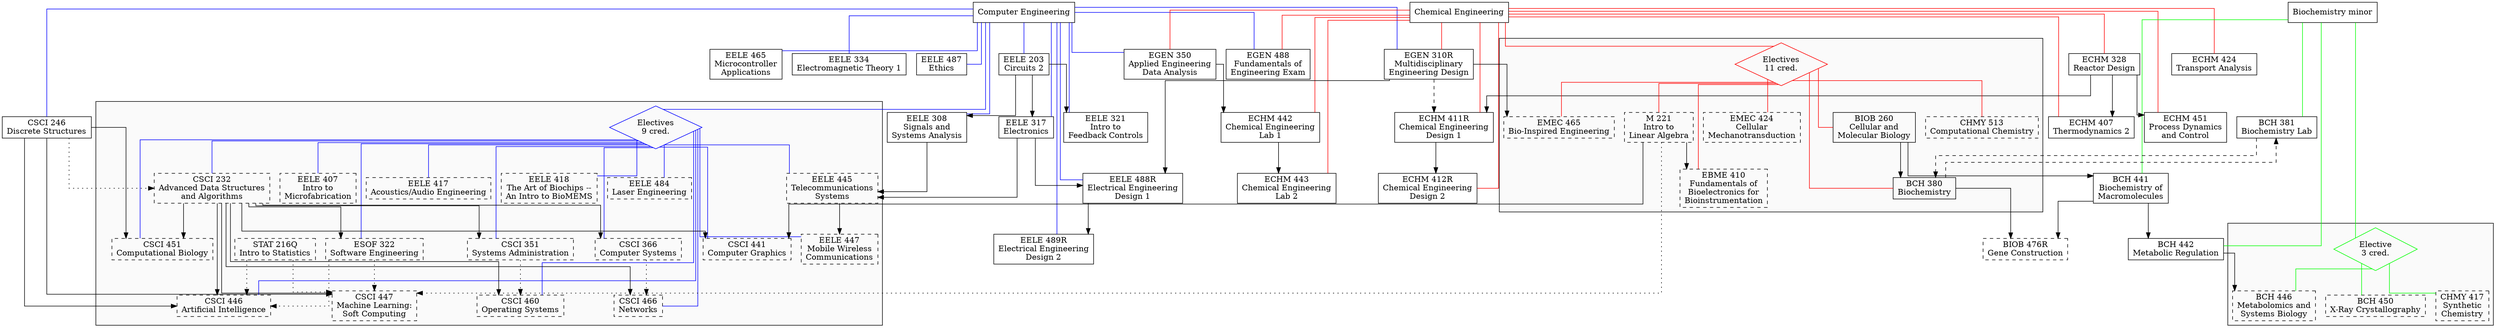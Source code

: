 digraph requirements {
splines=ortho;

{node [shape=box];
	{rank=same;
		"Computer Engineering" ->
		"Chemical Engineering" ->
		"Biochemistry minor"
		[arrowhead=none,color=invis];
	}
}

{node [shape=box];

	"EGEN 350"  [label="\N\nApplied Engineering\nData Analysis"];
	"EGEN 310R" [label="\N\nMultidisciplinary\nEngineering Design"];
	"ECHM 328"  [label="\N\nReactor Design"];
	"ECHM 411R" [label="\N\nChemical Engineering\nDesign 1"];
	"ECHM 442"  [label="\N\nChemical Engineering\nLab 1"];
	"ECHM 407"  [label="\N\nThermodynamics 2"];
	"ECHM 424"  [label="\N\nTransport Analysis"];
	"ECHM 412R" [label="\N\nChemical Engineering\nDesign 2"];
	"ECHM 451"  [label="\N\nProcess Dynamics\nand Control"];
	"EGEN 488"  [label="\N\nFundamentals of\nEngineering Exam"];
	"ECHM 443"  [label="\N\nChemical Engineering\nLab 2"];

	"EELE 203"  [label="\N\nCircuits 2"];
	"EELE 308"  [label="\N\nSignals and\nSystems Analysis"];
	"EELE 317"  [label="\N\nElectronics"];
	"CSCI 246"  [label="\N\nDiscrete Structures"];
	"EELE 465"  [label="\N\nMicrocontroller\nApplications"];
	"EELE 321"  [label="\N\nIntro to\nFeedback Controls"];
	"EELE 334"  [label="\N\nElectromagnetic Theory 1"];
	"EELE 488R" [label="\N\nElectrical Engineering\nDesign 1"];
	"EELE 489R" [label="\N\nElectrical Engineering\nDesign 2"];
	"EELE 487"  [label="\N\nEthics"];

	"BCH 441"   [label="\N\nBiochemistry of\nMacromolecules"];
	"BCH 442"   [label="\N\nMetabolic Regulation"];
	"BCH 381"   [label="\N\nBiochemistry Lab"];

	subgraph cluster_coelectives {
		bgcolor=grey98;

		COELECTIVES [label="Electives\n9 cred.",shape=diamond,color=blue]

		"CSCI 232"  [label="\N\nAdvanced Data Structures\nand Algorithms",style=dashed];
		"CSCI 441"  [label="\N\nComputer Graphics",style=dashed];
		"CSCI 446"  [label="\N\nArtificial Intelligence",style=dashed];
		"CSCI 447"  [label="\N\nMachine Learning:\nSoft Computing",style=dashed];
		"CSCI 451"  [label="\N\nComputational Biology",style=dashed];
		"CSCI 460"  [label="\N\nOperating Systems",style=dashed];
		"CSCI 466"  [label="\N\nNetworks",style=dashed];

		"EELE 407"  [label="\N\nIntro to\nMicrofabrication",style=dashed];
		"EELE 417"  [label="\N\nAcoustics/Audio Engineering",style=dashed];
		"EELE 418"  [label="\N\nThe Art of Biochips --\nAn Intro to BioMEMS",style=dashed];
		"EELE 484"  [label="\N\nLaser Engineering",style=dashed];
		"EELE 447"  [label="\N\nMobile Wireless\nCommunications",style=dashed];

		"CSCI 366"  [label="\N\nComputer Systems",style=dashed];
		"CSCI 351"  [label="\N\nSystems Administration",style=dashed];
		"EELE 445"  [label="\N\nTelecommunications\nSystems",style=dashed];
		"ESOF 322"  [label="\N\nSoftware Engineering",style=dashed];
		"STAT 216Q" [label="\N\nIntro to Statistics",style=dashed];
	}

	subgraph cluster_chelectives {
		bgcolor=grey98;

		CHELECTIVES [label="Electives\n11 cred.",shape=diamond,color=red]

		"BCH 380"   [label="\N\nBiochemistry"];
		"BIOB 260"  [label="\N\nCellular and\nMolecular Biology"];
		"CHMY 513"  [label="\N\nComputational Chemistry",style=dashed];
		"EBME 410"  [label="\N\nFundamentals of\nBioelectronics for\nBioinstrumentation",style=dashed];
		"EMEC 424"  [label="\N\nCellular\nMechanotransduction",style=dashed];
		"EMEC 465"  [label="\N\nBio-Inspired Engineering",style=dashed];
		"M 221"     [label="\N\nIntro to\nLinear Algebra",style=dashed];
	}

	subgraph cluster_bcelectives {
		bgcolor=grey98;

		BCELECTIVES [label="Elective\n3 cred.",shape=diamond,color=green]

		"BCH 446"   [label="\N\nMetabolomics and\nSystems Biology",style=dashed];
		"BCH 450"   [label="\N\nX-Ray Crystallography",style=dashed];
		"CHMY 417"  [label="\N\nSynthetic\nChemistry",style=dashed];
	}

	"BIOB 476R" [label="\N\nGene Construction",style=dashed];
	}

	"Chemical Engineering" -> { "ECHM 328" "ECHM 407" "ECHM 411R"
	"ECHM 412R" "ECHM 424" "ECHM 442" "ECHM 443" "ECHM 451"
	"EGEN 310R" "EGEN 350" "EGEN 488" CHELECTIVES }
	[arrowhead=none,color=red];

	"Computer Engineering" -> { "CSCI 246" "EELE 203" "EELE 308"
	"EELE 317" "EELE 321" "EELE 334" "EELE 465" "EELE 487"
	"EELE 488R" "EELE 489R" "EGEN 310R" "EGEN 350" "EGEN 488"
	COELECTIVES }
	[arrowhead=none,color=blue];

	"Biochemistry minor" -> { "BCH 381" "BCH 441" "BCH 442"
	BCELECTIVES }
	[arrowhead=none,color=green];

	"ECHM 328" -> { "ECHM 407" "ECHM 411R" "ECHM 451" };
	"EGEN 350" -> "ECHM 442";
	"EGEN 310R" -> "ECHM 411R"
	[style=dashed];
	"ECHM 411R" -> "ECHM 412R";
	"ECHM 442" -> "ECHM 443";

	"EELE 203" -> { "EELE 308" "EELE 317" "EELE 321" };
	{ "EELE 317" "EGEN 310R" } -> "EELE 488R";
	"EELE 488R" -> "EELE 489R";
	COELECTIVES;

	"BIOB 260" -> "BCH 380";
	"BCH 380" -> "BCH 381" [style=dashed];
	"BCH 381" -> "BCH 380" [style=dashed];
	"BIOB 260" -> "BCH 441";
	"BCH 441" -> "BCH 442";
	"BCH 442" -> "BCH 446";

	// Electives
	CHELECTIVES -> { "BCH 380" "BIOB 260" "CHMY 513" "EBME 410" "EMEC 424" "EMEC 465" "M 221" }
	[arrowhead=none,color=red];

	COELECTIVES -> { "CSCI 232" "CSCI 351" "CSCI 366" "CSCI 441" "CSCI 446" "CSCI 451" "CSCI 460" "CSCI 466" "EELE 407" "EELE 417" "EELE 418" "EELE 445" "EELE 447" "EELE 484" "ESOF 322" }
	[arrowhead=none,color=blue];

	BCELECTIVES -> { "BCH 446" "BCH 450" "CHMY 417" }
	[arrowhead=none,color=green];

	"EGEN 310R" -> "EMEC 465";

	"M 221" -> "EBME 410";

	"CSCI 232" -> { "CSCI 441" "CSCI 460" "CSCI 466" "CSCI 366" "ESOF 322" };
	"M 221" -> "CSCI 441";
	{ "CSCI 232" "CSCI 246" } -> { "CSCI 446" "CSCI 447" "CSCI 451" };
	{ "EELE 308" "EELE 317" } -> "EELE 445"
	"CSCI 232" -> "CSCI 351"
	"EELE 445" -> "EELE 447";

	"CSCI 246" -> "CSCI 232"
	[style=dotted];
	"CSCI 351" -> "CSCI 460"
	[style=dotted];
	"CSCI 366" -> "CSCI 466"
	[style=dotted];
	{ "ESOF 322" "STAT 216Q" } -> "CSCI 446"
	[style=dotted];
	{ "ESOF 322" "M 221" "STAT 216Q" } -> "CSCI 447"
	[style=dotted];

	{ "BCH 380" "BCH 441" } -> "BIOB 476R";
}

